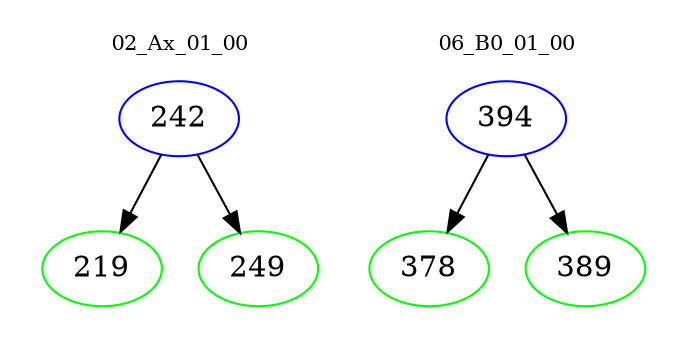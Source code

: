 digraph{
subgraph cluster_0 {
color = white
label = "02_Ax_01_00";
fontsize=10;
T0_242 [label="242", color="blue"]
T0_242 -> T0_219 [color="black"]
T0_219 [label="219", color="green"]
T0_242 -> T0_249 [color="black"]
T0_249 [label="249", color="green"]
}
subgraph cluster_1 {
color = white
label = "06_B0_01_00";
fontsize=10;
T1_394 [label="394", color="blue"]
T1_394 -> T1_378 [color="black"]
T1_378 [label="378", color="green"]
T1_394 -> T1_389 [color="black"]
T1_389 [label="389", color="green"]
}
}
